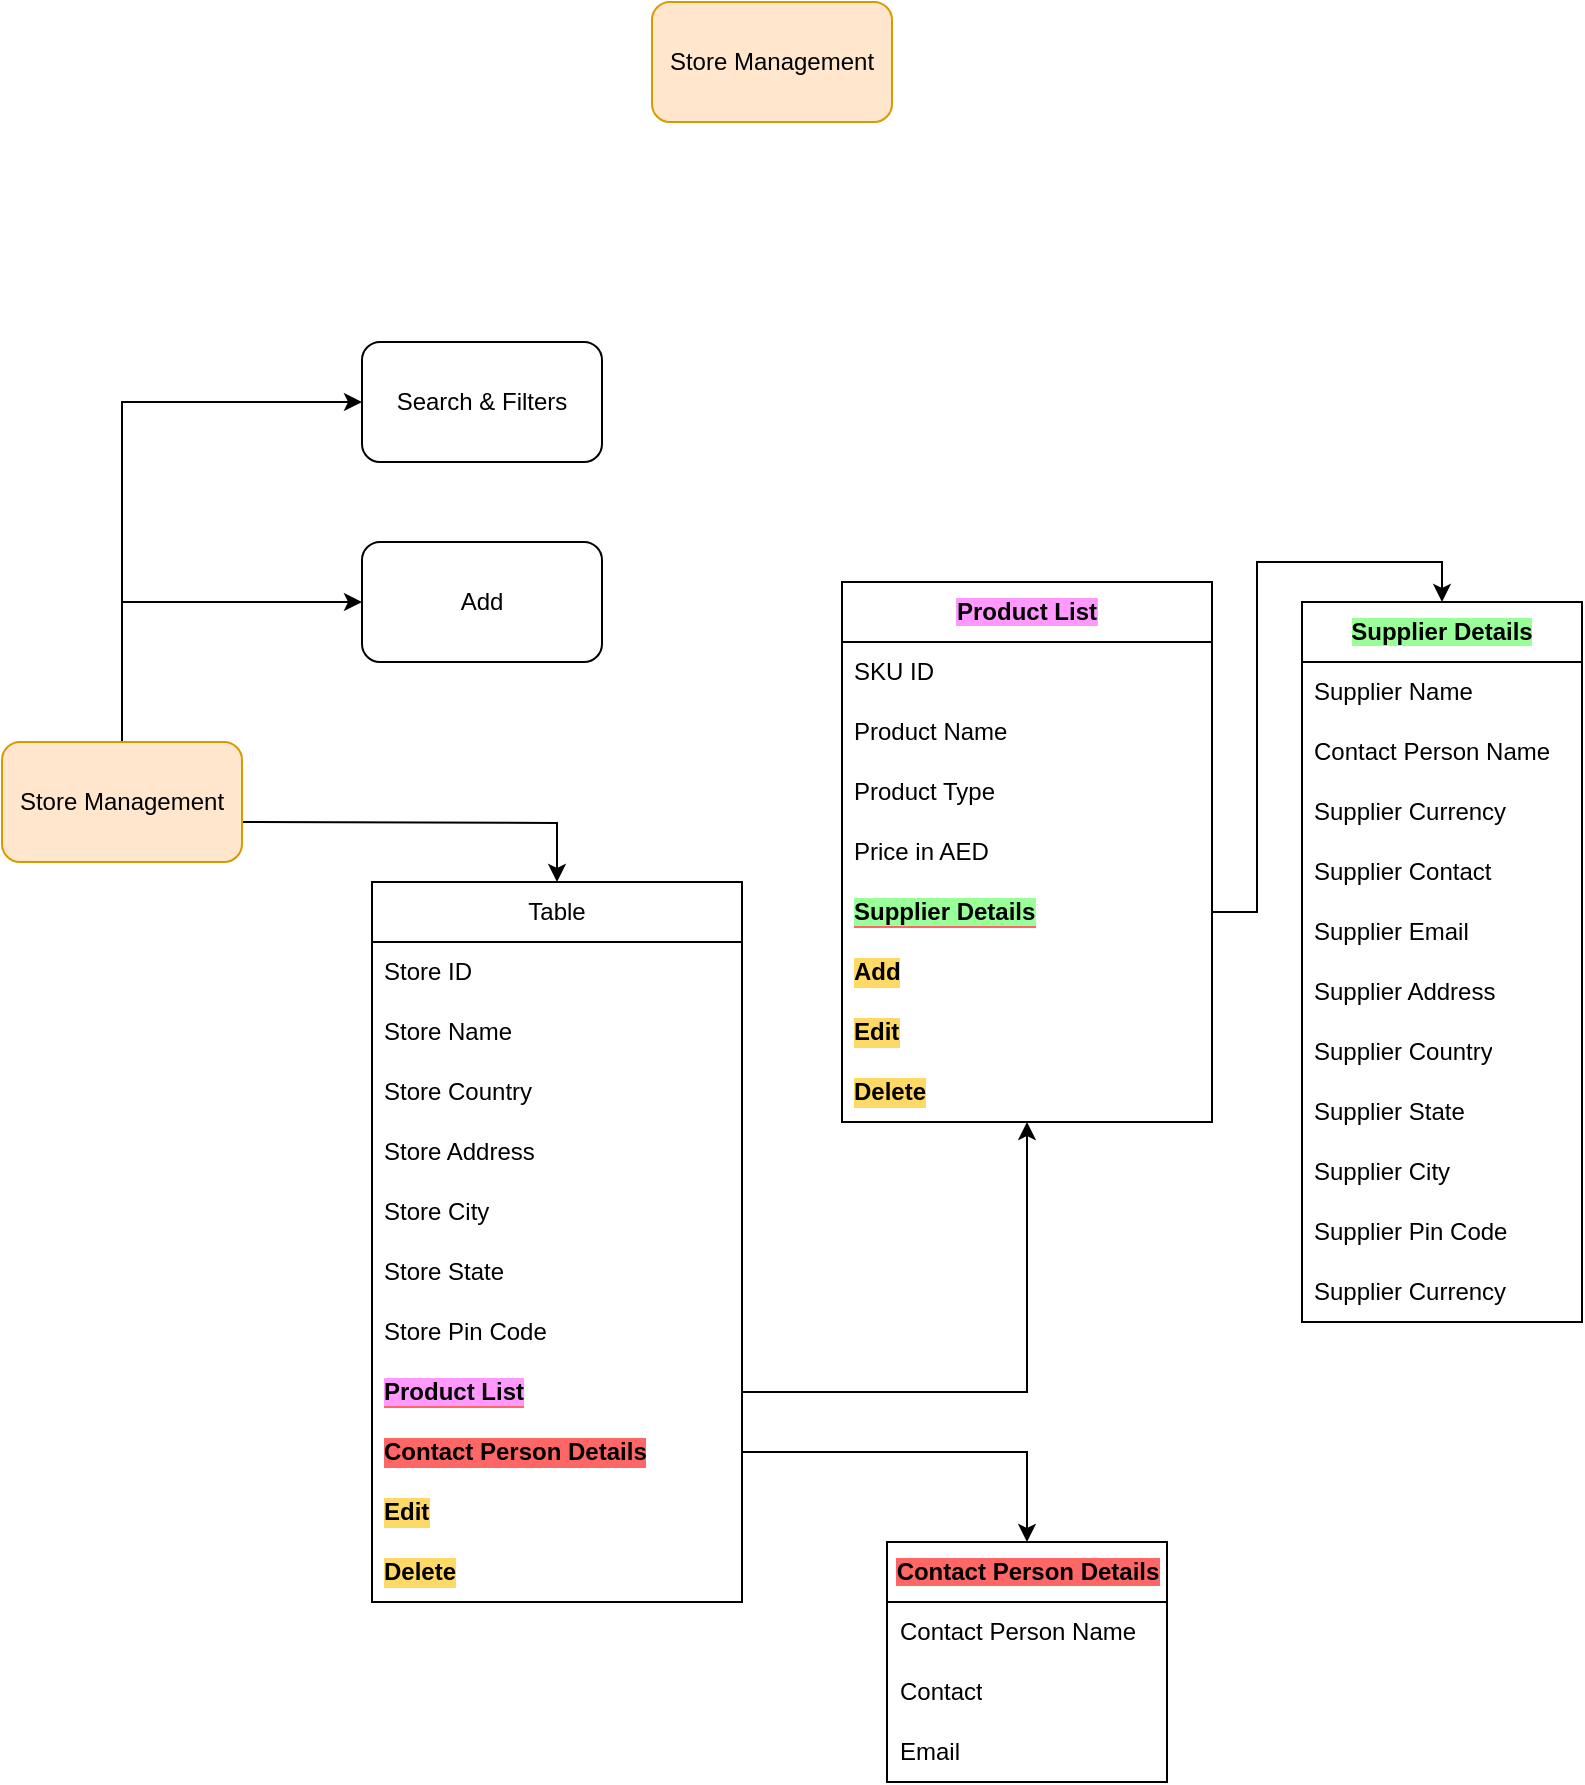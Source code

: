 <mxfile version="24.7.8">
  <diagram name="Page-1" id="e995MOHbL0IESGSoAM8X">
    <mxGraphModel dx="1235" dy="787" grid="1" gridSize="10" guides="1" tooltips="1" connect="1" arrows="1" fold="1" page="1" pageScale="1" pageWidth="850" pageHeight="1100" math="0" shadow="0">
      <root>
        <mxCell id="0" />
        <mxCell id="1" parent="0" />
        <mxCell id="yoaOcqHaSxs_0SUbm4wB-37" style="edgeStyle=orthogonalEdgeStyle;rounded=0;orthogonalLoop=1;jettySize=auto;html=1;entryX=0;entryY=0.5;entryDx=0;entryDy=0;" parent="1" target="yoaOcqHaSxs_0SUbm4wB-35" edge="1">
          <mxGeometry relative="1" as="geometry">
            <Array as="points">
              <mxPoint x="100" y="240" />
            </Array>
            <mxPoint x="100" y="420" as="sourcePoint" />
          </mxGeometry>
        </mxCell>
        <mxCell id="yoaOcqHaSxs_0SUbm4wB-38" style="edgeStyle=orthogonalEdgeStyle;rounded=0;orthogonalLoop=1;jettySize=auto;html=1;entryX=0;entryY=0.5;entryDx=0;entryDy=0;" parent="1" target="yoaOcqHaSxs_0SUbm4wB-36" edge="1">
          <mxGeometry relative="1" as="geometry">
            <Array as="points">
              <mxPoint x="100" y="340" />
            </Array>
            <mxPoint x="100" y="420" as="sourcePoint" />
          </mxGeometry>
        </mxCell>
        <mxCell id="yoaOcqHaSxs_0SUbm4wB-46" style="edgeStyle=orthogonalEdgeStyle;rounded=0;orthogonalLoop=1;jettySize=auto;html=1;" parent="1" target="yoaOcqHaSxs_0SUbm4wB-42" edge="1">
          <mxGeometry relative="1" as="geometry">
            <mxPoint x="160" y="450" as="sourcePoint" />
          </mxGeometry>
        </mxCell>
        <mxCell id="yoaOcqHaSxs_0SUbm4wB-35" value="Search &amp;amp; Filters" style="rounded=1;whiteSpace=wrap;html=1;" parent="1" vertex="1">
          <mxGeometry x="220" y="210" width="120" height="60" as="geometry" />
        </mxCell>
        <mxCell id="yoaOcqHaSxs_0SUbm4wB-36" value="Add" style="rounded=1;whiteSpace=wrap;html=1;" parent="1" vertex="1">
          <mxGeometry x="220" y="310" width="120" height="60" as="geometry" />
        </mxCell>
        <mxCell id="yoaOcqHaSxs_0SUbm4wB-42" value="Table" style="swimlane;fontStyle=0;childLayout=stackLayout;horizontal=1;startSize=30;horizontalStack=0;resizeParent=1;resizeParentMax=0;resizeLast=0;collapsible=1;marginBottom=0;whiteSpace=wrap;html=1;" parent="1" vertex="1">
          <mxGeometry x="225" y="480" width="185" height="360" as="geometry" />
        </mxCell>
        <mxCell id="yoaOcqHaSxs_0SUbm4wB-43" value="Store ID" style="text;strokeColor=none;fillColor=none;align=left;verticalAlign=middle;spacingLeft=4;spacingRight=4;overflow=hidden;points=[[0,0.5],[1,0.5]];portConstraint=eastwest;rotatable=0;whiteSpace=wrap;html=1;" parent="yoaOcqHaSxs_0SUbm4wB-42" vertex="1">
          <mxGeometry y="30" width="185" height="30" as="geometry" />
        </mxCell>
        <mxCell id="yoaOcqHaSxs_0SUbm4wB-44" value="Store Name" style="text;strokeColor=none;fillColor=none;align=left;verticalAlign=middle;spacingLeft=4;spacingRight=4;overflow=hidden;points=[[0,0.5],[1,0.5]];portConstraint=eastwest;rotatable=0;whiteSpace=wrap;html=1;" parent="yoaOcqHaSxs_0SUbm4wB-42" vertex="1">
          <mxGeometry y="60" width="185" height="30" as="geometry" />
        </mxCell>
        <mxCell id="yoaOcqHaSxs_0SUbm4wB-45" value="Store Country" style="text;strokeColor=none;fillColor=none;align=left;verticalAlign=middle;spacingLeft=4;spacingRight=4;overflow=hidden;points=[[0,0.5],[1,0.5]];portConstraint=eastwest;rotatable=0;whiteSpace=wrap;html=1;" parent="yoaOcqHaSxs_0SUbm4wB-42" vertex="1">
          <mxGeometry y="90" width="185" height="30" as="geometry" />
        </mxCell>
        <mxCell id="yoaOcqHaSxs_0SUbm4wB-62" value="Store Address" style="text;strokeColor=none;fillColor=none;align=left;verticalAlign=middle;spacingLeft=4;spacingRight=4;overflow=hidden;points=[[0,0.5],[1,0.5]];portConstraint=eastwest;rotatable=0;whiteSpace=wrap;html=1;" parent="yoaOcqHaSxs_0SUbm4wB-42" vertex="1">
          <mxGeometry y="120" width="185" height="30" as="geometry" />
        </mxCell>
        <mxCell id="yoaOcqHaSxs_0SUbm4wB-61" value="Store City" style="text;strokeColor=none;fillColor=none;align=left;verticalAlign=middle;spacingLeft=4;spacingRight=4;overflow=hidden;points=[[0,0.5],[1,0.5]];portConstraint=eastwest;rotatable=0;whiteSpace=wrap;html=1;" parent="yoaOcqHaSxs_0SUbm4wB-42" vertex="1">
          <mxGeometry y="150" width="185" height="30" as="geometry" />
        </mxCell>
        <mxCell id="yoaOcqHaSxs_0SUbm4wB-60" value="Store State" style="text;strokeColor=none;fillColor=none;align=left;verticalAlign=middle;spacingLeft=4;spacingRight=4;overflow=hidden;points=[[0,0.5],[1,0.5]];portConstraint=eastwest;rotatable=0;whiteSpace=wrap;html=1;" parent="yoaOcqHaSxs_0SUbm4wB-42" vertex="1">
          <mxGeometry y="180" width="185" height="30" as="geometry" />
        </mxCell>
        <mxCell id="yoaOcqHaSxs_0SUbm4wB-57" value="Store Pin Code" style="text;strokeColor=none;fillColor=none;align=left;verticalAlign=middle;spacingLeft=4;spacingRight=4;overflow=hidden;points=[[0,0.5],[1,0.5]];portConstraint=eastwest;rotatable=0;whiteSpace=wrap;html=1;" parent="yoaOcqHaSxs_0SUbm4wB-42" vertex="1">
          <mxGeometry y="210" width="185" height="30" as="geometry" />
        </mxCell>
        <mxCell id="kTVfm1OgH7Nki4kQpCt1-3" value="&lt;b style=&quot;background-color: rgb(255, 153, 255);&quot;&gt;Product List&lt;/b&gt;" style="text;strokeColor=none;fillColor=none;align=left;verticalAlign=middle;spacingLeft=4;spacingRight=4;overflow=hidden;points=[[0,0.5],[1,0.5]];portConstraint=eastwest;rotatable=0;whiteSpace=wrap;html=1;labelBackgroundColor=#FF6666;" vertex="1" parent="yoaOcqHaSxs_0SUbm4wB-42">
          <mxGeometry y="240" width="185" height="30" as="geometry" />
        </mxCell>
        <mxCell id="yoaOcqHaSxs_0SUbm4wB-59" value="&lt;b&gt;Contact Person Details&lt;/b&gt;" style="text;strokeColor=none;fillColor=none;align=left;verticalAlign=middle;spacingLeft=4;spacingRight=4;overflow=hidden;points=[[0,0.5],[1,0.5]];portConstraint=eastwest;rotatable=0;whiteSpace=wrap;html=1;labelBackgroundColor=#FF6666;" parent="yoaOcqHaSxs_0SUbm4wB-42" vertex="1">
          <mxGeometry y="270" width="185" height="30" as="geometry" />
        </mxCell>
        <mxCell id="yoaOcqHaSxs_0SUbm4wB-102" value="Edit" style="text;strokeColor=none;fillColor=none;align=left;verticalAlign=middle;spacingLeft=4;spacingRight=4;overflow=hidden;points=[[0,0.5],[1,0.5]];portConstraint=eastwest;rotatable=0;whiteSpace=wrap;html=1;fontStyle=1;labelBackgroundColor=#FFD966;" parent="yoaOcqHaSxs_0SUbm4wB-42" vertex="1">
          <mxGeometry y="300" width="185" height="30" as="geometry" />
        </mxCell>
        <mxCell id="yoaOcqHaSxs_0SUbm4wB-101" value="Delete" style="text;strokeColor=none;fillColor=none;align=left;verticalAlign=middle;spacingLeft=4;spacingRight=4;overflow=hidden;points=[[0,0.5],[1,0.5]];portConstraint=eastwest;rotatable=0;whiteSpace=wrap;html=1;fontStyle=1;labelBackgroundColor=#FFD966;" parent="yoaOcqHaSxs_0SUbm4wB-42" vertex="1">
          <mxGeometry y="330" width="185" height="30" as="geometry" />
        </mxCell>
        <mxCell id="yoaOcqHaSxs_0SUbm4wB-69" value="&lt;b style=&quot;text-align: left; background-color: rgb(255, 102, 102);&quot;&gt;Contact Person Details&lt;/b&gt;" style="swimlane;fontStyle=0;childLayout=stackLayout;horizontal=1;startSize=30;horizontalStack=0;resizeParent=1;resizeParentMax=0;resizeLast=0;collapsible=1;marginBottom=0;whiteSpace=wrap;html=1;" parent="1" vertex="1">
          <mxGeometry x="482.5" y="810" width="140" height="120" as="geometry" />
        </mxCell>
        <mxCell id="yoaOcqHaSxs_0SUbm4wB-85" value="Contact Person Name" style="text;strokeColor=none;fillColor=none;align=left;verticalAlign=middle;spacingLeft=4;spacingRight=4;overflow=hidden;points=[[0,0.5],[1,0.5]];portConstraint=eastwest;rotatable=0;whiteSpace=wrap;html=1;" parent="yoaOcqHaSxs_0SUbm4wB-69" vertex="1">
          <mxGeometry y="30" width="140" height="30" as="geometry" />
        </mxCell>
        <mxCell id="yoaOcqHaSxs_0SUbm4wB-78" value="Contact" style="text;strokeColor=none;fillColor=none;align=left;verticalAlign=middle;spacingLeft=4;spacingRight=4;overflow=hidden;points=[[0,0.5],[1,0.5]];portConstraint=eastwest;rotatable=0;whiteSpace=wrap;html=1;" parent="yoaOcqHaSxs_0SUbm4wB-69" vertex="1">
          <mxGeometry y="60" width="140" height="30" as="geometry" />
        </mxCell>
        <mxCell id="yoaOcqHaSxs_0SUbm4wB-79" value="Email" style="text;strokeColor=none;fillColor=none;align=left;verticalAlign=middle;spacingLeft=4;spacingRight=4;overflow=hidden;points=[[0,0.5],[1,0.5]];portConstraint=eastwest;rotatable=0;whiteSpace=wrap;html=1;" parent="yoaOcqHaSxs_0SUbm4wB-69" vertex="1">
          <mxGeometry y="90" width="140" height="30" as="geometry" />
        </mxCell>
        <mxCell id="yoaOcqHaSxs_0SUbm4wB-100" style="edgeStyle=orthogonalEdgeStyle;rounded=0;orthogonalLoop=1;jettySize=auto;html=1;" parent="1" source="yoaOcqHaSxs_0SUbm4wB-59" target="yoaOcqHaSxs_0SUbm4wB-69" edge="1">
          <mxGeometry relative="1" as="geometry" />
        </mxCell>
        <mxCell id="kTVfm1OgH7Nki4kQpCt1-1" value="Store Management" style="rounded=1;whiteSpace=wrap;html=1;fillColor=#ffe6cc;strokeColor=#d79b00;" vertex="1" parent="1">
          <mxGeometry x="365" y="40" width="120" height="60" as="geometry" />
        </mxCell>
        <mxCell id="kTVfm1OgH7Nki4kQpCt1-2" value="Store Management" style="rounded=1;whiteSpace=wrap;html=1;fillColor=#ffe6cc;strokeColor=#d79b00;" vertex="1" parent="1">
          <mxGeometry x="40" y="410" width="120" height="60" as="geometry" />
        </mxCell>
        <mxCell id="kTVfm1OgH7Nki4kQpCt1-4" value="&lt;b style=&quot;text-align: left; background-color: rgb(255, 153, 255);&quot;&gt;Product List&lt;/b&gt;" style="swimlane;fontStyle=0;childLayout=stackLayout;horizontal=1;startSize=30;horizontalStack=0;resizeParent=1;resizeParentMax=0;resizeLast=0;collapsible=1;marginBottom=0;whiteSpace=wrap;html=1;" vertex="1" parent="1">
          <mxGeometry x="460" y="330" width="185" height="270" as="geometry" />
        </mxCell>
        <mxCell id="kTVfm1OgH7Nki4kQpCt1-5" value="SKU ID" style="text;strokeColor=none;fillColor=none;align=left;verticalAlign=middle;spacingLeft=4;spacingRight=4;overflow=hidden;points=[[0,0.5],[1,0.5]];portConstraint=eastwest;rotatable=0;whiteSpace=wrap;html=1;" vertex="1" parent="kTVfm1OgH7Nki4kQpCt1-4">
          <mxGeometry y="30" width="185" height="30" as="geometry" />
        </mxCell>
        <mxCell id="kTVfm1OgH7Nki4kQpCt1-6" value="Product Name" style="text;strokeColor=none;fillColor=none;align=left;verticalAlign=middle;spacingLeft=4;spacingRight=4;overflow=hidden;points=[[0,0.5],[1,0.5]];portConstraint=eastwest;rotatable=0;whiteSpace=wrap;html=1;" vertex="1" parent="kTVfm1OgH7Nki4kQpCt1-4">
          <mxGeometry y="60" width="185" height="30" as="geometry" />
        </mxCell>
        <mxCell id="kTVfm1OgH7Nki4kQpCt1-7" value="Product Type" style="text;strokeColor=none;fillColor=none;align=left;verticalAlign=middle;spacingLeft=4;spacingRight=4;overflow=hidden;points=[[0,0.5],[1,0.5]];portConstraint=eastwest;rotatable=0;whiteSpace=wrap;html=1;" vertex="1" parent="kTVfm1OgH7Nki4kQpCt1-4">
          <mxGeometry y="90" width="185" height="30" as="geometry" />
        </mxCell>
        <mxCell id="kTVfm1OgH7Nki4kQpCt1-8" value="Price in AED" style="text;strokeColor=none;fillColor=none;align=left;verticalAlign=middle;spacingLeft=4;spacingRight=4;overflow=hidden;points=[[0,0.5],[1,0.5]];portConstraint=eastwest;rotatable=0;whiteSpace=wrap;html=1;" vertex="1" parent="kTVfm1OgH7Nki4kQpCt1-4">
          <mxGeometry y="120" width="185" height="30" as="geometry" />
        </mxCell>
        <mxCell id="kTVfm1OgH7Nki4kQpCt1-13" value="&lt;b style=&quot;background-color: rgb(153, 255, 153);&quot;&gt;Supplier Details&lt;/b&gt;" style="text;strokeColor=none;fillColor=none;align=left;verticalAlign=middle;spacingLeft=4;spacingRight=4;overflow=hidden;points=[[0,0.5],[1,0.5]];portConstraint=eastwest;rotatable=0;whiteSpace=wrap;html=1;labelBackgroundColor=#FF6666;" vertex="1" parent="kTVfm1OgH7Nki4kQpCt1-4">
          <mxGeometry y="150" width="185" height="30" as="geometry" />
        </mxCell>
        <mxCell id="kTVfm1OgH7Nki4kQpCt1-17" value="Add" style="text;strokeColor=none;fillColor=none;align=left;verticalAlign=middle;spacingLeft=4;spacingRight=4;overflow=hidden;points=[[0,0.5],[1,0.5]];portConstraint=eastwest;rotatable=0;whiteSpace=wrap;html=1;fontStyle=1;labelBackgroundColor=#FFD966;" vertex="1" parent="kTVfm1OgH7Nki4kQpCt1-4">
          <mxGeometry y="180" width="185" height="30" as="geometry" />
        </mxCell>
        <mxCell id="kTVfm1OgH7Nki4kQpCt1-14" value="Edit" style="text;strokeColor=none;fillColor=none;align=left;verticalAlign=middle;spacingLeft=4;spacingRight=4;overflow=hidden;points=[[0,0.5],[1,0.5]];portConstraint=eastwest;rotatable=0;whiteSpace=wrap;html=1;fontStyle=1;labelBackgroundColor=#FFD966;" vertex="1" parent="kTVfm1OgH7Nki4kQpCt1-4">
          <mxGeometry y="210" width="185" height="30" as="geometry" />
        </mxCell>
        <mxCell id="kTVfm1OgH7Nki4kQpCt1-15" value="Delete" style="text;strokeColor=none;fillColor=none;align=left;verticalAlign=middle;spacingLeft=4;spacingRight=4;overflow=hidden;points=[[0,0.5],[1,0.5]];portConstraint=eastwest;rotatable=0;whiteSpace=wrap;html=1;fontStyle=1;labelBackgroundColor=#FFD966;" vertex="1" parent="kTVfm1OgH7Nki4kQpCt1-4">
          <mxGeometry y="240" width="185" height="30" as="geometry" />
        </mxCell>
        <mxCell id="kTVfm1OgH7Nki4kQpCt1-16" style="edgeStyle=orthogonalEdgeStyle;rounded=0;orthogonalLoop=1;jettySize=auto;html=1;" edge="1" parent="1" source="kTVfm1OgH7Nki4kQpCt1-3" target="kTVfm1OgH7Nki4kQpCt1-4">
          <mxGeometry relative="1" as="geometry" />
        </mxCell>
        <mxCell id="kTVfm1OgH7Nki4kQpCt1-18" value="&lt;b style=&quot;text-align: left; background-color: rgb(153, 255, 153);&quot;&gt;Supplier Details&lt;/b&gt;" style="swimlane;fontStyle=0;childLayout=stackLayout;horizontal=1;startSize=30;horizontalStack=0;resizeParent=1;resizeParentMax=0;resizeLast=0;collapsible=1;marginBottom=0;whiteSpace=wrap;html=1;" vertex="1" parent="1">
          <mxGeometry x="690" y="340" width="140" height="360" as="geometry" />
        </mxCell>
        <mxCell id="kTVfm1OgH7Nki4kQpCt1-19" value="Supplier Name" style="text;strokeColor=none;fillColor=none;align=left;verticalAlign=middle;spacingLeft=4;spacingRight=4;overflow=hidden;points=[[0,0.5],[1,0.5]];portConstraint=eastwest;rotatable=0;whiteSpace=wrap;html=1;" vertex="1" parent="kTVfm1OgH7Nki4kQpCt1-18">
          <mxGeometry y="30" width="140" height="30" as="geometry" />
        </mxCell>
        <mxCell id="kTVfm1OgH7Nki4kQpCt1-20" value="Contact Person Name" style="text;strokeColor=none;fillColor=none;align=left;verticalAlign=middle;spacingLeft=4;spacingRight=4;overflow=hidden;points=[[0,0.5],[1,0.5]];portConstraint=eastwest;rotatable=0;whiteSpace=wrap;html=1;" vertex="1" parent="kTVfm1OgH7Nki4kQpCt1-18">
          <mxGeometry y="60" width="140" height="30" as="geometry" />
        </mxCell>
        <mxCell id="kTVfm1OgH7Nki4kQpCt1-21" value="Supplier Currency" style="text;strokeColor=none;fillColor=none;align=left;verticalAlign=middle;spacingLeft=4;spacingRight=4;overflow=hidden;points=[[0,0.5],[1,0.5]];portConstraint=eastwest;rotatable=0;whiteSpace=wrap;html=1;" vertex="1" parent="kTVfm1OgH7Nki4kQpCt1-18">
          <mxGeometry y="90" width="140" height="30" as="geometry" />
        </mxCell>
        <mxCell id="kTVfm1OgH7Nki4kQpCt1-22" value="Supplier Contact" style="text;strokeColor=none;fillColor=none;align=left;verticalAlign=middle;spacingLeft=4;spacingRight=4;overflow=hidden;points=[[0,0.5],[1,0.5]];portConstraint=eastwest;rotatable=0;whiteSpace=wrap;html=1;" vertex="1" parent="kTVfm1OgH7Nki4kQpCt1-18">
          <mxGeometry y="120" width="140" height="30" as="geometry" />
        </mxCell>
        <mxCell id="kTVfm1OgH7Nki4kQpCt1-23" value="Supplier Email" style="text;strokeColor=none;fillColor=none;align=left;verticalAlign=middle;spacingLeft=4;spacingRight=4;overflow=hidden;points=[[0,0.5],[1,0.5]];portConstraint=eastwest;rotatable=0;whiteSpace=wrap;html=1;" vertex="1" parent="kTVfm1OgH7Nki4kQpCt1-18">
          <mxGeometry y="150" width="140" height="30" as="geometry" />
        </mxCell>
        <mxCell id="kTVfm1OgH7Nki4kQpCt1-24" value="Supplier Address" style="text;strokeColor=none;fillColor=none;align=left;verticalAlign=middle;spacingLeft=4;spacingRight=4;overflow=hidden;points=[[0,0.5],[1,0.5]];portConstraint=eastwest;rotatable=0;whiteSpace=wrap;html=1;" vertex="1" parent="kTVfm1OgH7Nki4kQpCt1-18">
          <mxGeometry y="180" width="140" height="30" as="geometry" />
        </mxCell>
        <mxCell id="kTVfm1OgH7Nki4kQpCt1-25" value="Supplier Country" style="text;strokeColor=none;fillColor=none;align=left;verticalAlign=middle;spacingLeft=4;spacingRight=4;overflow=hidden;points=[[0,0.5],[1,0.5]];portConstraint=eastwest;rotatable=0;whiteSpace=wrap;html=1;" vertex="1" parent="kTVfm1OgH7Nki4kQpCt1-18">
          <mxGeometry y="210" width="140" height="30" as="geometry" />
        </mxCell>
        <mxCell id="kTVfm1OgH7Nki4kQpCt1-26" value="Supplier State" style="text;strokeColor=none;fillColor=none;align=left;verticalAlign=middle;spacingLeft=4;spacingRight=4;overflow=hidden;points=[[0,0.5],[1,0.5]];portConstraint=eastwest;rotatable=0;whiteSpace=wrap;html=1;" vertex="1" parent="kTVfm1OgH7Nki4kQpCt1-18">
          <mxGeometry y="240" width="140" height="30" as="geometry" />
        </mxCell>
        <mxCell id="kTVfm1OgH7Nki4kQpCt1-27" value="Supplier City" style="text;strokeColor=none;fillColor=none;align=left;verticalAlign=middle;spacingLeft=4;spacingRight=4;overflow=hidden;points=[[0,0.5],[1,0.5]];portConstraint=eastwest;rotatable=0;whiteSpace=wrap;html=1;" vertex="1" parent="kTVfm1OgH7Nki4kQpCt1-18">
          <mxGeometry y="270" width="140" height="30" as="geometry" />
        </mxCell>
        <mxCell id="kTVfm1OgH7Nki4kQpCt1-28" value="Supplier Pin Code" style="text;strokeColor=none;fillColor=none;align=left;verticalAlign=middle;spacingLeft=4;spacingRight=4;overflow=hidden;points=[[0,0.5],[1,0.5]];portConstraint=eastwest;rotatable=0;whiteSpace=wrap;html=1;" vertex="1" parent="kTVfm1OgH7Nki4kQpCt1-18">
          <mxGeometry y="300" width="140" height="30" as="geometry" />
        </mxCell>
        <mxCell id="kTVfm1OgH7Nki4kQpCt1-29" value="Supplier Currency" style="text;strokeColor=none;fillColor=none;align=left;verticalAlign=middle;spacingLeft=4;spacingRight=4;overflow=hidden;points=[[0,0.5],[1,0.5]];portConstraint=eastwest;rotatable=0;whiteSpace=wrap;html=1;" vertex="1" parent="kTVfm1OgH7Nki4kQpCt1-18">
          <mxGeometry y="330" width="140" height="30" as="geometry" />
        </mxCell>
        <mxCell id="kTVfm1OgH7Nki4kQpCt1-30" style="edgeStyle=orthogonalEdgeStyle;rounded=0;orthogonalLoop=1;jettySize=auto;html=1;entryX=0.5;entryY=0;entryDx=0;entryDy=0;" edge="1" parent="1" source="kTVfm1OgH7Nki4kQpCt1-13" target="kTVfm1OgH7Nki4kQpCt1-18">
          <mxGeometry relative="1" as="geometry" />
        </mxCell>
      </root>
    </mxGraphModel>
  </diagram>
</mxfile>
